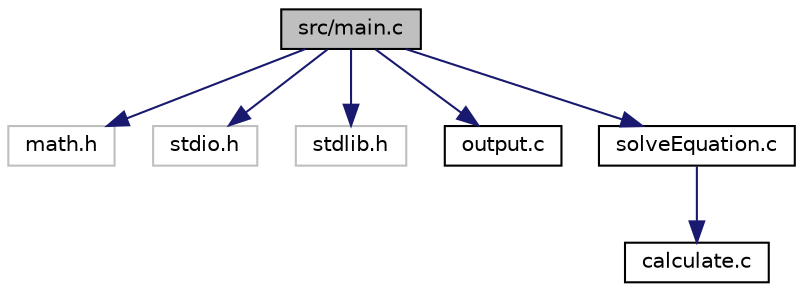 digraph "src/main.c"
{
  edge [fontname="Helvetica",fontsize="10",labelfontname="Helvetica",labelfontsize="10"];
  node [fontname="Helvetica",fontsize="10",shape=record];
  Node1 [label="src/main.c",height=0.2,width=0.4,color="black", fillcolor="grey75", style="filled", fontcolor="black"];
  Node1 -> Node2 [color="midnightblue",fontsize="10",style="solid",fontname="Helvetica"];
  Node2 [label="math.h",height=0.2,width=0.4,color="grey75", fillcolor="white", style="filled"];
  Node1 -> Node3 [color="midnightblue",fontsize="10",style="solid",fontname="Helvetica"];
  Node3 [label="stdio.h",height=0.2,width=0.4,color="grey75", fillcolor="white", style="filled"];
  Node1 -> Node4 [color="midnightblue",fontsize="10",style="solid",fontname="Helvetica"];
  Node4 [label="stdlib.h",height=0.2,width=0.4,color="grey75", fillcolor="white", style="filled"];
  Node1 -> Node5 [color="midnightblue",fontsize="10",style="solid",fontname="Helvetica"];
  Node5 [label="output.c",height=0.2,width=0.4,color="black", fillcolor="white", style="filled",URL="$output_8c.html"];
  Node1 -> Node6 [color="midnightblue",fontsize="10",style="solid",fontname="Helvetica"];
  Node6 [label="solveEquation.c",height=0.2,width=0.4,color="black", fillcolor="white", style="filled",URL="$solveEquation_8c.html"];
  Node6 -> Node7 [color="midnightblue",fontsize="10",style="solid",fontname="Helvetica"];
  Node7 [label="calculate.c",height=0.2,width=0.4,color="black", fillcolor="white", style="filled",URL="$calculate_8c.html"];
}
